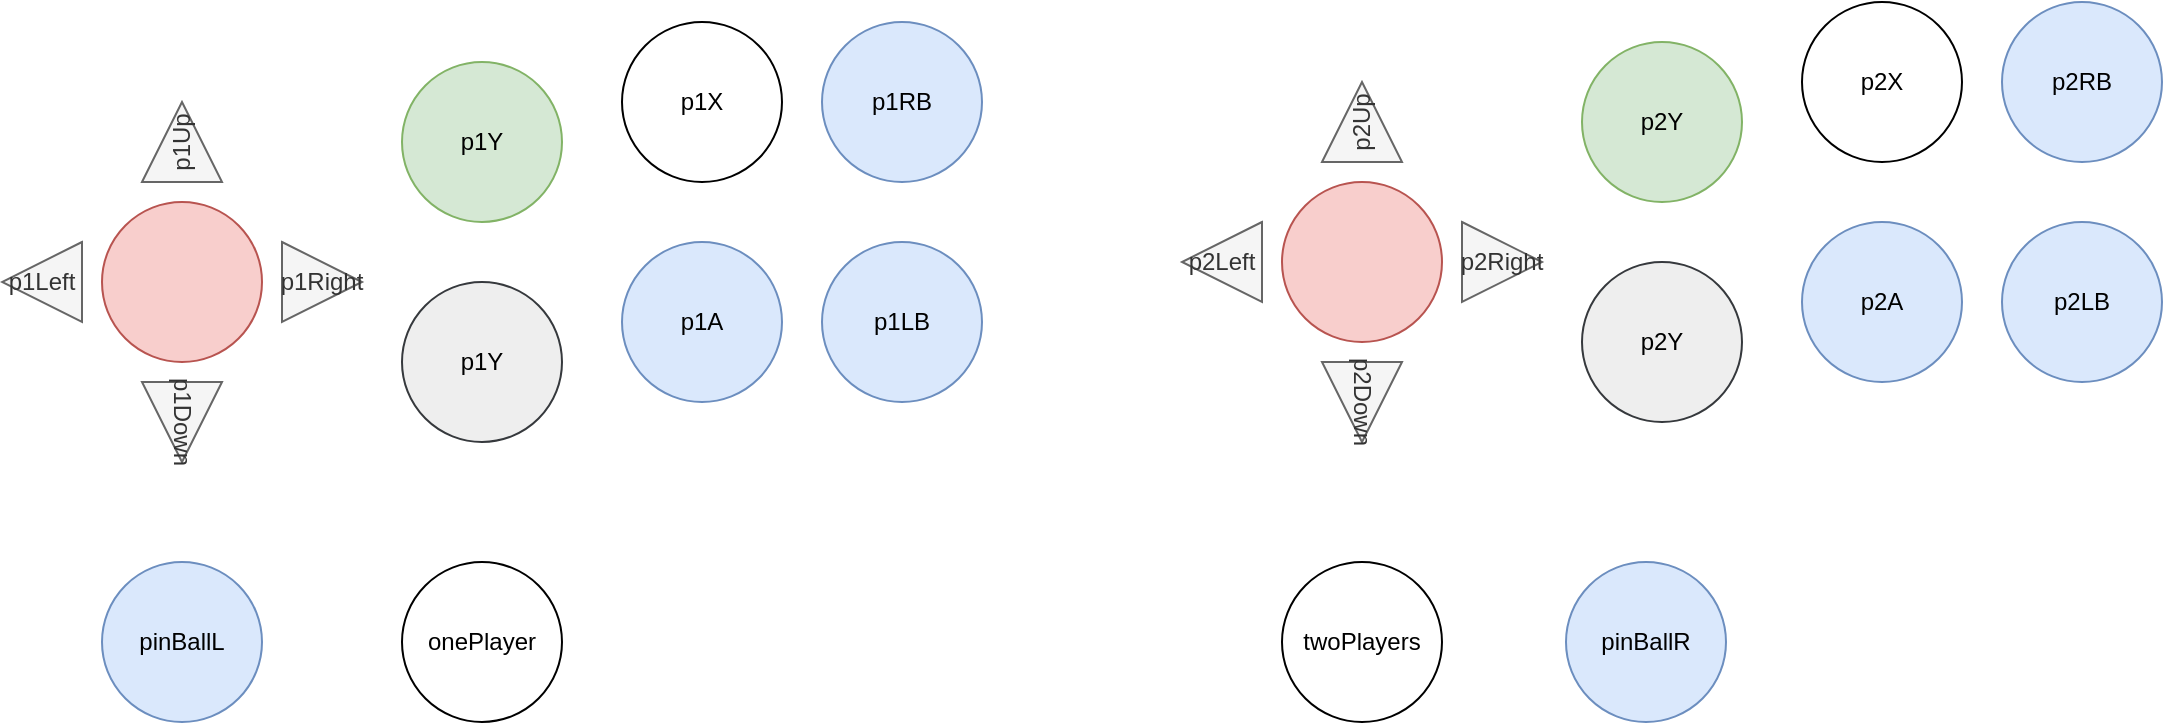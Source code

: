 <mxfile version="14.9.2" type="device"><diagram id="dANH0kooC2uN2gYe_bDL" name="Page-1"><mxGraphModel dx="1977" dy="990" grid="1" gridSize="10" guides="1" tooltips="1" connect="1" arrows="1" fold="1" page="1" pageScale="1" pageWidth="1169" pageHeight="827" math="0" shadow="0"><root><mxCell id="0"/><mxCell id="1" parent="0"/><mxCell id="mUlKbWcPhpczDSMpiL2l-1" value="" style="ellipse;whiteSpace=wrap;html=1;aspect=fixed;fillColor=#f8cecc;strokeColor=#b85450;" vertex="1" parent="1"><mxGeometry x="95" y="150" width="80" height="80" as="geometry"/></mxCell><mxCell id="mUlKbWcPhpczDSMpiL2l-2" value="p1Y" style="ellipse;whiteSpace=wrap;html=1;aspect=fixed;fillColor=#d5e8d4;strokeColor=#82b366;" vertex="1" parent="1"><mxGeometry x="245" y="80" width="80" height="80" as="geometry"/></mxCell><mxCell id="mUlKbWcPhpczDSMpiL2l-3" value="p1Y" style="ellipse;whiteSpace=wrap;html=1;aspect=fixed;fillColor=#eeeeee;strokeColor=#36393d;" vertex="1" parent="1"><mxGeometry x="245" y="190" width="80" height="80" as="geometry"/></mxCell><mxCell id="mUlKbWcPhpczDSMpiL2l-4" value="p1X" style="ellipse;whiteSpace=wrap;html=1;aspect=fixed;" vertex="1" parent="1"><mxGeometry x="355" y="60" width="80" height="80" as="geometry"/></mxCell><mxCell id="mUlKbWcPhpczDSMpiL2l-5" value="p1A" style="ellipse;whiteSpace=wrap;html=1;aspect=fixed;fillColor=#dae8fc;strokeColor=#6c8ebf;" vertex="1" parent="1"><mxGeometry x="355" y="170" width="80" height="80" as="geometry"/></mxCell><mxCell id="mUlKbWcPhpczDSMpiL2l-6" value="p1RB" style="ellipse;whiteSpace=wrap;html=1;aspect=fixed;fillColor=#dae8fc;strokeColor=#6c8ebf;" vertex="1" parent="1"><mxGeometry x="455" y="60" width="80" height="80" as="geometry"/></mxCell><mxCell id="mUlKbWcPhpczDSMpiL2l-7" value="p1LB" style="ellipse;whiteSpace=wrap;html=1;aspect=fixed;fillColor=#dae8fc;strokeColor=#6c8ebf;" vertex="1" parent="1"><mxGeometry x="455" y="170" width="80" height="80" as="geometry"/></mxCell><mxCell id="mUlKbWcPhpczDSMpiL2l-8" value="p1Up" style="triangle;whiteSpace=wrap;html=1;rotation=-90;fillColor=#f5f5f5;strokeColor=#666666;fontColor=#333333;" vertex="1" parent="1"><mxGeometry x="115" y="100" width="40" height="40" as="geometry"/></mxCell><mxCell id="mUlKbWcPhpczDSMpiL2l-10" value="p1Down" style="triangle;whiteSpace=wrap;html=1;rotation=90;fillColor=#f5f5f5;strokeColor=#666666;fontColor=#333333;" vertex="1" parent="1"><mxGeometry x="115" y="240" width="40" height="40" as="geometry"/></mxCell><mxCell id="mUlKbWcPhpczDSMpiL2l-11" value="p1Right" style="triangle;whiteSpace=wrap;html=1;rotation=0;fillColor=#f5f5f5;strokeColor=#666666;fontColor=#333333;" vertex="1" parent="1"><mxGeometry x="185" y="170" width="40" height="40" as="geometry"/></mxCell><mxCell id="mUlKbWcPhpczDSMpiL2l-12" value="p1Left" style="triangle;whiteSpace=wrap;html=1;rotation=0;fillColor=#f5f5f5;strokeColor=#666666;fontColor=#333333;flipH=1;flipV=0;" vertex="1" parent="1"><mxGeometry x="45" y="170" width="40" height="40" as="geometry"/></mxCell><mxCell id="mUlKbWcPhpczDSMpiL2l-13" value="" style="ellipse;whiteSpace=wrap;html=1;aspect=fixed;fillColor=#f8cecc;strokeColor=#b85450;" vertex="1" parent="1"><mxGeometry x="685" y="140" width="80" height="80" as="geometry"/></mxCell><mxCell id="mUlKbWcPhpczDSMpiL2l-14" value="p2Y" style="ellipse;whiteSpace=wrap;html=1;aspect=fixed;fillColor=#d5e8d4;strokeColor=#82b366;" vertex="1" parent="1"><mxGeometry x="835" y="70" width="80" height="80" as="geometry"/></mxCell><mxCell id="mUlKbWcPhpczDSMpiL2l-15" value="p2Y" style="ellipse;whiteSpace=wrap;html=1;aspect=fixed;fillColor=#eeeeee;strokeColor=#36393d;" vertex="1" parent="1"><mxGeometry x="835" y="180" width="80" height="80" as="geometry"/></mxCell><mxCell id="mUlKbWcPhpczDSMpiL2l-16" value="p2X" style="ellipse;whiteSpace=wrap;html=1;aspect=fixed;" vertex="1" parent="1"><mxGeometry x="945" y="50" width="80" height="80" as="geometry"/></mxCell><mxCell id="mUlKbWcPhpczDSMpiL2l-17" value="p2A" style="ellipse;whiteSpace=wrap;html=1;aspect=fixed;fillColor=#dae8fc;strokeColor=#6c8ebf;" vertex="1" parent="1"><mxGeometry x="945" y="160" width="80" height="80" as="geometry"/></mxCell><mxCell id="mUlKbWcPhpczDSMpiL2l-18" value="p2RB" style="ellipse;whiteSpace=wrap;html=1;aspect=fixed;fillColor=#dae8fc;strokeColor=#6c8ebf;" vertex="1" parent="1"><mxGeometry x="1045" y="50" width="80" height="80" as="geometry"/></mxCell><mxCell id="mUlKbWcPhpczDSMpiL2l-19" value="p2LB" style="ellipse;whiteSpace=wrap;html=1;aspect=fixed;fillColor=#dae8fc;strokeColor=#6c8ebf;" vertex="1" parent="1"><mxGeometry x="1045" y="160" width="80" height="80" as="geometry"/></mxCell><mxCell id="mUlKbWcPhpczDSMpiL2l-20" value="p2Up" style="triangle;whiteSpace=wrap;html=1;rotation=-90;fillColor=#f5f5f5;strokeColor=#666666;fontColor=#333333;" vertex="1" parent="1"><mxGeometry x="705" y="90" width="40" height="40" as="geometry"/></mxCell><mxCell id="mUlKbWcPhpczDSMpiL2l-21" value="p2Down" style="triangle;whiteSpace=wrap;html=1;rotation=90;fillColor=#f5f5f5;strokeColor=#666666;fontColor=#333333;" vertex="1" parent="1"><mxGeometry x="705" y="230" width="40" height="40" as="geometry"/></mxCell><mxCell id="mUlKbWcPhpczDSMpiL2l-22" value="p2Right" style="triangle;whiteSpace=wrap;html=1;rotation=0;fillColor=#f5f5f5;strokeColor=#666666;fontColor=#333333;" vertex="1" parent="1"><mxGeometry x="775" y="160" width="40" height="40" as="geometry"/></mxCell><mxCell id="mUlKbWcPhpczDSMpiL2l-23" value="p2Left" style="triangle;whiteSpace=wrap;html=1;rotation=0;fillColor=#f5f5f5;strokeColor=#666666;fontColor=#333333;flipH=1;flipV=0;" vertex="1" parent="1"><mxGeometry x="635" y="160" width="40" height="40" as="geometry"/></mxCell><mxCell id="mUlKbWcPhpczDSMpiL2l-24" value="pinBallL" style="ellipse;whiteSpace=wrap;html=1;aspect=fixed;fillColor=#dae8fc;strokeColor=#6c8ebf;" vertex="1" parent="1"><mxGeometry x="95" y="330" width="80" height="80" as="geometry"/></mxCell><mxCell id="mUlKbWcPhpczDSMpiL2l-25" value="pinBallR" style="ellipse;whiteSpace=wrap;html=1;aspect=fixed;fillColor=#dae8fc;strokeColor=#6c8ebf;" vertex="1" parent="1"><mxGeometry x="827" y="330" width="80" height="80" as="geometry"/></mxCell><mxCell id="mUlKbWcPhpczDSMpiL2l-26" value="onePlayer" style="ellipse;whiteSpace=wrap;html=1;aspect=fixed;" vertex="1" parent="1"><mxGeometry x="245" y="330" width="80" height="80" as="geometry"/></mxCell><mxCell id="mUlKbWcPhpczDSMpiL2l-27" value="twoPlayers" style="ellipse;whiteSpace=wrap;html=1;aspect=fixed;" vertex="1" parent="1"><mxGeometry x="685" y="330" width="80" height="80" as="geometry"/></mxCell></root></mxGraphModel></diagram></mxfile>